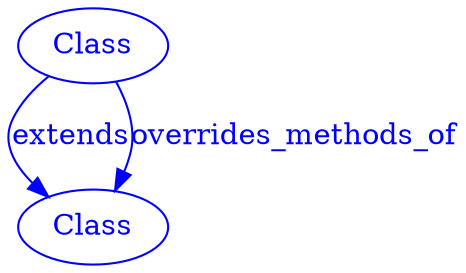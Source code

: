 digraph SubdueGraph {
  52 [label="Class",color=blue,fontcolor=blue];
  66 [label="Class",color=blue,fontcolor=blue];
  52 -> 66 [label="extends",color=blue,fontcolor=blue];
  52 -> 66 [label="overrides_methods_of",color=blue,fontcolor=blue];
}
